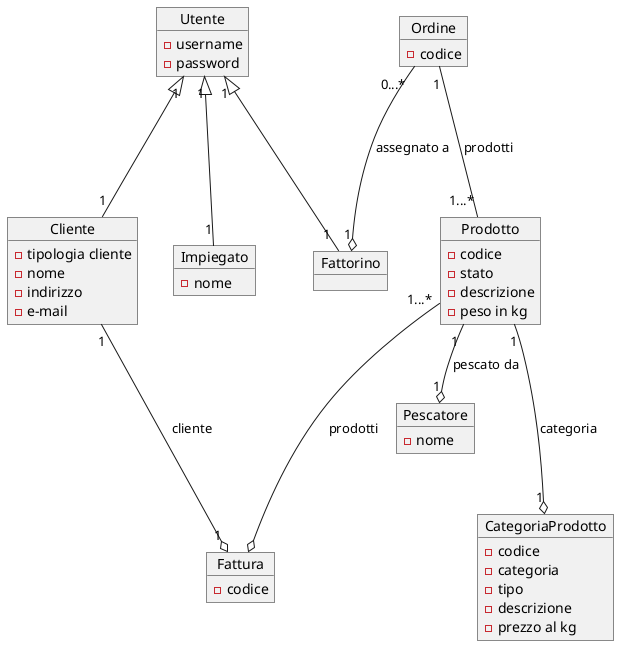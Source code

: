 @startuml
object CategoriaProdotto {
    - codice
    - categoria
    - tipo
    - descrizione
    - prezzo al kg
}
object Utente {
    - username
    - password
}
object Cliente {
    - tipologia cliente
    - nome
    - indirizzo
    - e-mail
}
object Impiegato {
    - nome
}
object Fattorino
object Fattura {
    - codice
}
object Prodotto {
    - codice
    - stato
    - descrizione
    - peso in kg
}

object Pescatore {
    - nome
}

object Ordine {
    - codice
}

Utente "1" <|--- "1" Cliente
Utente "1" <|--- "1" Impiegato
Utente "1" <|--- "       1" Fattorino

Prodotto "1" ---o "1" CategoriaProdotto : categoria
Prodotto "         1" --o "1" Pescatore : pescato da

Cliente "1" ---o "      1" Fattura : cliente
Prodotto "1...*" ---o Fattura : prodotti

Ordine "       0...*" ---o "1" Fattorino : assegnato a
Ordine "1" --- "1...*" Prodotto : prodotti
@enduml